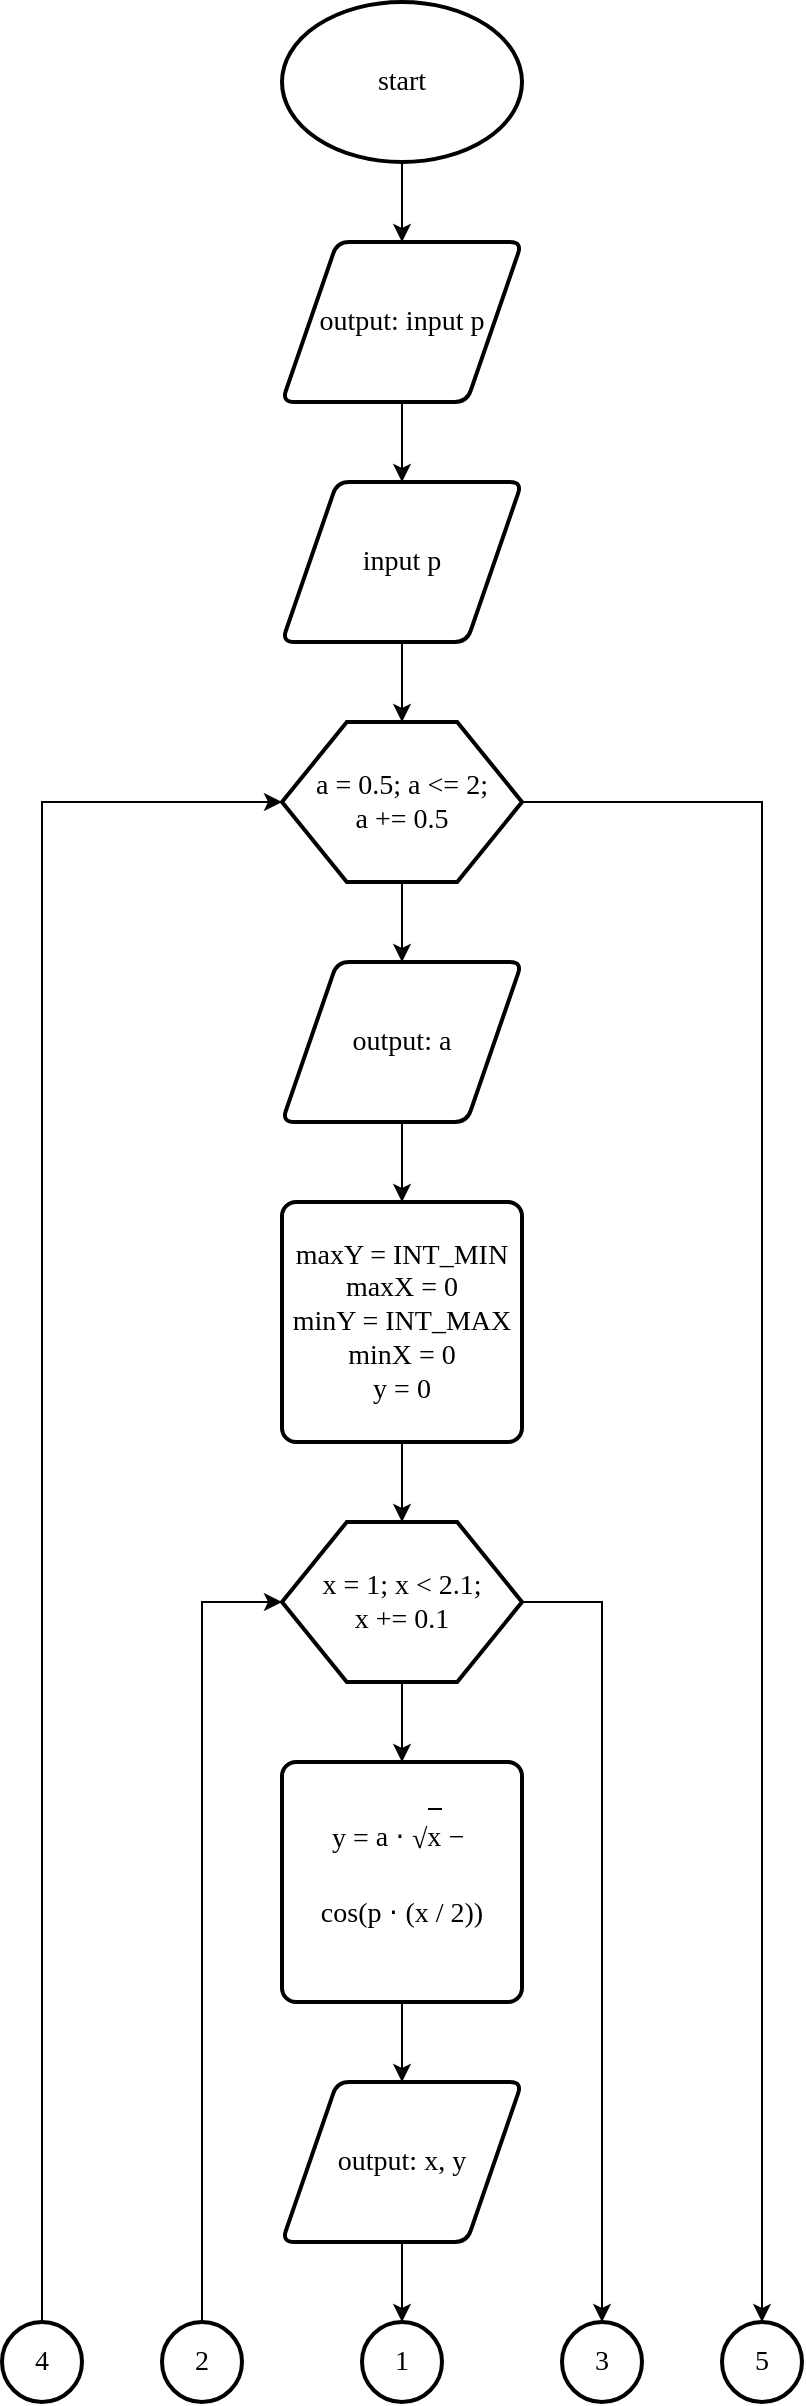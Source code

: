 <mxfile version="24.8.4">
  <diagram name="Страница — 1" id="BEPKJQajR-3JUncrY4jR">
    <mxGraphModel dx="1106" dy="611" grid="1" gridSize="10" guides="1" tooltips="1" connect="1" arrows="1" fold="1" page="1" pageScale="1" pageWidth="827" pageHeight="1169" math="0" shadow="0">
      <root>
        <mxCell id="0" />
        <mxCell id="1" parent="0" />
        <mxCell id="iONF7V64xu2yJBkilgLU-5" value="start" style="strokeWidth=2;html=1;shape=mxgraph.flowchart.start_1;whiteSpace=wrap;fontFamily=Times New Roman;fontColor=#000000;fontSize=14;labelBackgroundColor=none;" parent="1" vertex="1">
          <mxGeometry x="400" y="40" width="120" height="80" as="geometry" />
        </mxCell>
        <mxCell id="iONF7V64xu2yJBkilgLU-7" value="output: input p" style="shape=parallelogram;html=1;strokeWidth=2;perimeter=parallelogramPerimeter;whiteSpace=wrap;rounded=1;arcSize=12;size=0.23;fontFamily=Times New Roman;fontColor=#000000;fontSize=14;labelBackgroundColor=none;" parent="1" vertex="1">
          <mxGeometry x="400" y="160" width="120" height="80" as="geometry" />
        </mxCell>
        <mxCell id="iONF7V64xu2yJBkilgLU-8" value="" style="verticalLabelPosition=bottom;verticalAlign=top;html=1;shape=hexagon;perimeter=hexagonPerimeter2;arcSize=6;size=0.27;strokeWidth=2;fontFamily=Times New Roman;fontColor=#000000;fontSize=14;labelBackgroundColor=none;" parent="1" vertex="1">
          <mxGeometry x="400" y="400" width="120" height="80" as="geometry" />
        </mxCell>
        <mxCell id="iONF7V64xu2yJBkilgLU-9" value="output: a" style="shape=parallelogram;html=1;strokeWidth=2;perimeter=parallelogramPerimeter;whiteSpace=wrap;rounded=1;arcSize=12;size=0.23;fontFamily=Times New Roman;fontColor=#000000;fontSize=14;labelBackgroundColor=none;" parent="1" vertex="1">
          <mxGeometry x="400" y="520" width="120" height="80" as="geometry" />
        </mxCell>
        <mxCell id="iONF7V64xu2yJBkilgLU-10" value="input p" style="shape=parallelogram;html=1;strokeWidth=2;perimeter=parallelogramPerimeter;whiteSpace=wrap;rounded=1;arcSize=12;size=0.23;fontFamily=Times New Roman;fontColor=#000000;fontSize=14;labelBackgroundColor=none;" parent="1" vertex="1">
          <mxGeometry x="400" y="280" width="120" height="80" as="geometry" />
        </mxCell>
        <mxCell id="iONF7V64xu2yJBkilgLU-11" value="&lt;span style=&quot;font-size: 14px; text-align: start; white-space-collapse: preserve;&quot;&gt;maxY = INT_MIN&lt;/span&gt;&lt;div style=&quot;font-size: 14px;&quot;&gt;&lt;span style=&quot;font-size: 14px; text-align: start; white-space-collapse: preserve;&quot;&gt;maxX = &lt;/span&gt;&lt;span style=&quot;box-sizing: border-box; font-size: 14px; text-align: start; white-space-collapse: preserve;&quot; class=&quot;hljs-number&quot;&gt;0&lt;/span&gt;&lt;span style=&quot;font-size: 14px; text-align: start; white-space-collapse: preserve;&quot;&gt;&lt;br style=&quot;font-size: 14px;&quot;&gt;&lt;/span&gt;&lt;/div&gt;&lt;div style=&quot;font-size: 14px;&quot;&gt;&lt;span style=&quot;box-sizing: border-box; font-size: 14px; text-align: start; white-space-collapse: preserve;&quot; class=&quot;hljs-number&quot;&gt;minY = INT_MAX&lt;br style=&quot;font-size: 14px;&quot;&gt;&lt;/span&gt;&lt;/div&gt;&lt;div style=&quot;font-size: 14px;&quot;&gt;&lt;span style=&quot;box-sizing: border-box; font-size: 14px; text-align: start; white-space-collapse: preserve;&quot; class=&quot;hljs-number&quot;&gt;minX = &lt;span style=&quot;box-sizing: border-box; font-size: 14px;&quot; class=&quot;hljs-number&quot;&gt;0&lt;/span&gt;&lt;br style=&quot;font-size: 14px;&quot;&gt;&lt;/span&gt;&lt;/div&gt;&lt;div style=&quot;font-size: 14px;&quot;&gt;&lt;span style=&quot;box-sizing: border-box; font-size: 14px; text-align: start; white-space-collapse: preserve;&quot; class=&quot;hljs-number&quot;&gt;&lt;span style=&quot;box-sizing: border-box; font-size: 14px;&quot; class=&quot;hljs-number&quot;&gt;y = &lt;span style=&quot;box-sizing: border-box; font-size: 14px;&quot; class=&quot;hljs-number&quot;&gt;0&lt;/span&gt;&lt;br style=&quot;font-size: 14px;&quot;&gt;&lt;/span&gt;&lt;/span&gt;&lt;/div&gt;" style="rounded=1;whiteSpace=wrap;html=1;absoluteArcSize=1;arcSize=14;strokeWidth=2;fontFamily=Times New Roman;fontColor=#000000;fontSize=14;labelBackgroundColor=none;" parent="1" vertex="1">
          <mxGeometry x="400" y="640" width="120" height="120" as="geometry" />
        </mxCell>
        <mxCell id="iONF7V64xu2yJBkilgLU-12" value="" style="verticalLabelPosition=bottom;verticalAlign=top;html=1;shape=hexagon;perimeter=hexagonPerimeter2;arcSize=6;size=0.27;strokeWidth=2;fontFamily=Times New Roman;fontColor=#000000;fontSize=14;labelBackgroundColor=none;" parent="1" vertex="1">
          <mxGeometry x="400" y="800" width="120" height="80" as="geometry" />
        </mxCell>
        <mxCell id="iONF7V64xu2yJBkilgLU-13" value="y =&amp;nbsp;&lt;span style=&quot;margin: 0px; padding: 0px; border: 0px; display: inline-block; text-align: left; font-size: 14px; text-wrap: nowrap; box-sizing: content-box !important;&quot; class=&quot;mjx-mi&quot; id=&quot;MJXc-Node-1282&quot;&gt;&lt;span style=&quot;margin: 0px; padding: 0.24em 0px 0.3em; border: 0px; display: block; white-space-collapse: preserve; font-size: 14px; box-sizing: content-box !important;&quot; class=&quot;mjx-char MJXc-TeX-math-I&quot;&gt;a&lt;/span&gt;&lt;/span&gt;&lt;span style=&quot;margin: 0px; padding: 0px 0.267em; border: 0px; display: inline-block; text-align: left; font-size: 14px; text-wrap: nowrap; box-sizing: content-box !important;&quot; class=&quot;mjx-mo&quot; id=&quot;MJXc-Node-1283&quot;&gt;&lt;span style=&quot;margin: 0px; padding: 0.003em 0px 0.3em; border: 0px; display: block; white-space-collapse: preserve; font-size: 14px; box-sizing: content-box !important;&quot; class=&quot;mjx-char MJXc-TeX-main-R&quot;&gt;⋅&lt;/span&gt;&lt;/span&gt;&lt;span style=&quot;margin: 0px; padding: 0px; border: 0px; display: inline-block; text-align: left; font-size: 14px; text-wrap: nowrap; box-sizing: content-box !important;&quot; class=&quot;mjx-msqrt&quot; id=&quot;MJXc-Node-1284&quot;&gt;&lt;span style=&quot;margin: 0px; padding: 0.045em 0px 0px; border: 0px; display: inline-block; font-size: 14px; box-sizing: content-box !important;&quot; class=&quot;mjx-box&quot;&gt;&lt;span style=&quot;margin: 0px; padding: 0px; border: 0px; display: inline-block; vertical-align: top; font-size: 14px; box-sizing: content-box !important;&quot; class=&quot;mjx-surd&quot;&gt;&lt;span style=&quot;margin: 0px; padding: 0.537em 0px; border: 0px; display: block; white-space-collapse: preserve; font-size: 14px; box-sizing: content-box !important;&quot; class=&quot;mjx-char MJXc-TeX-main-R&quot;&gt;√&lt;/span&gt;&lt;/span&gt;&lt;span style=&quot;margin: 0px; padding: 0.188em 0px 0px; border-width: 1.3px 0px 0px; border-top-style: solid; border-right-style: initial; border-bottom-style: initial; border-left-style: initial; border-color: initial; border-image: initial; display: inline-block; font-size: 14px; box-sizing: content-box !important;&quot; class=&quot;mjx-box&quot;&gt;&lt;span style=&quot;margin: 0px; padding: 0px; border: 0px; display: inline-block; font-size: 14px; box-sizing: content-box !important;&quot; class=&quot;mjx-mrow&quot; id=&quot;MJXc-Node-1285&quot;&gt;&lt;span style=&quot;margin: 0px; padding: 0px; border: 0px; display: inline-block; font-size: 14px; box-sizing: content-box !important;&quot; class=&quot;mjx-mrow&quot; id=&quot;MJXc-Node-1286&quot;&gt;&lt;span style=&quot;margin: 0px; padding: 0px; border: 0px; display: inline-block; font-size: 14px; box-sizing: content-box !important;&quot; class=&quot;mjx-mi&quot; id=&quot;MJXc-Node-1287&quot;&gt;&lt;span style=&quot;margin: 0px; padding: 0.24em 0px 0.3em; border: 0px; display: block; white-space-collapse: preserve; font-size: 14px; box-sizing: content-box !important;&quot; class=&quot;mjx-char MJXc-TeX-math-I&quot;&gt;x&lt;/span&gt;&lt;/span&gt;&lt;/span&gt;&lt;/span&gt;&lt;/span&gt;&lt;/span&gt;&lt;/span&gt;&lt;span style=&quot;margin: 0px; padding: 0px 0.267em; border: 0px; display: inline-block; text-align: left; font-size: 14px; text-wrap: nowrap; box-sizing: content-box !important;&quot; class=&quot;mjx-mo&quot; id=&quot;MJXc-Node-1288&quot;&gt;&lt;span style=&quot;margin: 0px; padding: 0.3em 0px 0.418em; border: 0px; display: block; white-space-collapse: preserve; font-size: 14px; box-sizing: content-box !important;&quot; class=&quot;mjx-char MJXc-TeX-main-R&quot;&gt;−&lt;/span&gt;&lt;/span&gt;&lt;span style=&quot;margin: 0px; padding: 0px; border: 0px; display: inline-block; text-align: left; font-size: 14px; text-wrap: nowrap; box-sizing: content-box !important;&quot; class=&quot;mjx-mrow&quot; id=&quot;MJXc-Node-1289&quot;&gt;&lt;span style=&quot;margin: 0px; padding: 0px; border: 0px; display: inline-block; font-size: 14px; box-sizing: content-box !important;&quot; class=&quot;mjx-mi&quot; id=&quot;MJXc-Node-1290&quot;&gt;&lt;span style=&quot;margin: 0px; padding: 0.181em 0px 0.359em; border: 0px; display: block; white-space-collapse: preserve; font-size: 14px; box-sizing: content-box !important;&quot; class=&quot;mjx-char MJXc-TeX-main-R&quot;&gt;cos&lt;/span&gt;&lt;/span&gt;&lt;span style=&quot;margin: 0px; padding: 0px; border: 0px; display: inline-block; font-size: 14px; box-sizing: content-box !important;&quot; class=&quot;mjx-mrow&quot; id=&quot;MJXc-Node-1291&quot;&gt;&lt;span style=&quot;margin: 0px; padding: 0px; border: 0px; display: inline-block; font-size: 14px; box-sizing: content-box !important;&quot; class=&quot;mjx-mo&quot; id=&quot;MJXc-Node-1292&quot;&gt;&lt;span style=&quot;margin: 0px; padding: 0.953em 0px; border: 0px; display: block; white-space-collapse: preserve; font-size: 14px; box-sizing: content-box !important;&quot; class=&quot;mjx-char MJXc-TeX-size2-R&quot;&gt;(&lt;/span&gt;&lt;/span&gt;&lt;span style=&quot;margin: 0px; padding: 0px; border: 0px; display: inline-block; font-size: 14px; box-sizing: content-box !important;&quot; class=&quot;mjx-mi&quot; id=&quot;MJXc-Node-1293&quot;&gt;&lt;span style=&quot;margin: 0px; padding: 0.24em 0px 0.478em; border: 0px; display: block; white-space-collapse: preserve; font-size: 14px; box-sizing: content-box !important;&quot; class=&quot;mjx-char MJXc-TeX-math-I&quot;&gt;p&lt;/span&gt;&lt;/span&gt;&lt;span style=&quot;margin: 0px; padding: 0px 0.267em; border: 0px; display: inline-block; font-size: 14px; box-sizing: content-box !important;&quot; class=&quot;mjx-mo&quot; id=&quot;MJXc-Node-1294&quot;&gt;&lt;span style=&quot;margin: 0px; padding: 0.003em 0px 0.3em; border: 0px; display: block; white-space-collapse: preserve; font-size: 14px; box-sizing: content-box !important;&quot; class=&quot;mjx-char MJXc-TeX-main-R&quot;&gt;⋅&lt;/span&gt;&lt;/span&gt;&lt;span style=&quot;margin: 0px; padding: 0px; border: 0px; display: inline-block; font-size: 14px; box-sizing: content-box !important;&quot; class=&quot;mjx-mrow&quot; id=&quot;MJXc-Node-1295&quot;&gt;&lt;span style=&quot;margin: 0px; padding: 0px; border: 0px; display: inline-block; font-size: 14px; box-sizing: content-box !important;&quot; class=&quot;mjx-mo&quot; id=&quot;MJXc-Node-1296&quot;&gt;&lt;span style=&quot;margin: 0px; padding: 0.953em 0px; border: 0px; display: block; white-space-collapse: preserve; font-size: 14px; box-sizing: content-box !important;&quot; class=&quot;mjx-char MJXc-TeX-size2-R&quot;&gt;(x / 2)&lt;span style=&quot;font-size: 14px;&quot;&gt;)&lt;/span&gt;&lt;/span&gt;&lt;/span&gt;&lt;/span&gt;&lt;/span&gt;&lt;/span&gt;" style="rounded=1;whiteSpace=wrap;html=1;absoluteArcSize=1;arcSize=14;strokeWidth=2;fontFamily=Times New Roman;fontColor=#000000;fontSize=14;labelBackgroundColor=none;" parent="1" vertex="1">
          <mxGeometry x="400" y="920" width="120" height="120" as="geometry" />
        </mxCell>
        <mxCell id="iONF7V64xu2yJBkilgLU-14" value="output: x, y" style="shape=parallelogram;html=1;strokeWidth=2;perimeter=parallelogramPerimeter;whiteSpace=wrap;rounded=1;arcSize=12;size=0.23;fontFamily=Times New Roman;fontColor=#000000;fontSize=14;labelBackgroundColor=none;" parent="1" vertex="1">
          <mxGeometry x="400" y="1080" width="120" height="80" as="geometry" />
        </mxCell>
        <mxCell id="iONF7V64xu2yJBkilgLU-21" value="" style="endArrow=classic;html=1;rounded=0;entryX=0.5;entryY=0;entryDx=0;entryDy=0;exitX=0.5;exitY=1;exitDx=0;exitDy=0;exitPerimeter=0;fontFamily=Times New Roman;fontColor=#000000;fontSize=14;labelBackgroundColor=none;" parent="1" source="iONF7V64xu2yJBkilgLU-5" target="iONF7V64xu2yJBkilgLU-7" edge="1">
          <mxGeometry width="50" height="50" relative="1" as="geometry">
            <mxPoint x="450" y="140" as="sourcePoint" />
            <mxPoint x="470" y="10" as="targetPoint" />
          </mxGeometry>
        </mxCell>
        <mxCell id="iONF7V64xu2yJBkilgLU-22" value="" style="endArrow=classic;html=1;rounded=0;exitX=0.5;exitY=1;exitDx=0;exitDy=0;entryX=0.5;entryY=0;entryDx=0;entryDy=0;fontFamily=Times New Roman;fontColor=#000000;fontSize=14;labelBackgroundColor=none;" parent="1" source="iONF7V64xu2yJBkilgLU-7" target="iONF7V64xu2yJBkilgLU-10" edge="1">
          <mxGeometry width="50" height="50" relative="1" as="geometry">
            <mxPoint x="470" y="130" as="sourcePoint" />
            <mxPoint x="470" y="210" as="targetPoint" />
          </mxGeometry>
        </mxCell>
        <mxCell id="iONF7V64xu2yJBkilgLU-23" value="" style="endArrow=classic;html=1;rounded=0;exitX=0.5;exitY=1;exitDx=0;exitDy=0;entryX=0.5;entryY=0;entryDx=0;entryDy=0;fontFamily=Times New Roman;fontColor=#000000;fontSize=14;labelBackgroundColor=none;" parent="1" source="iONF7V64xu2yJBkilgLU-10" target="iONF7V64xu2yJBkilgLU-8" edge="1">
          <mxGeometry width="50" height="50" relative="1" as="geometry">
            <mxPoint x="470" y="290" as="sourcePoint" />
            <mxPoint x="470" y="370" as="targetPoint" />
          </mxGeometry>
        </mxCell>
        <mxCell id="iONF7V64xu2yJBkilgLU-24" value="" style="endArrow=classic;html=1;rounded=0;exitX=0.5;exitY=1;exitDx=0;exitDy=0;entryX=0.5;entryY=0;entryDx=0;entryDy=0;fontFamily=Times New Roman;fontColor=#000000;fontSize=14;labelBackgroundColor=none;" parent="1" source="iONF7V64xu2yJBkilgLU-8" target="iONF7V64xu2yJBkilgLU-9" edge="1">
          <mxGeometry width="50" height="50" relative="1" as="geometry">
            <mxPoint x="470" y="450" as="sourcePoint" />
            <mxPoint x="470" y="530" as="targetPoint" />
          </mxGeometry>
        </mxCell>
        <mxCell id="iONF7V64xu2yJBkilgLU-25" value="" style="endArrow=classic;html=1;rounded=0;exitX=0.5;exitY=1;exitDx=0;exitDy=0;entryX=0.5;entryY=0;entryDx=0;entryDy=0;fontFamily=Times New Roman;fontColor=#000000;fontSize=14;labelBackgroundColor=none;" parent="1" source="iONF7V64xu2yJBkilgLU-9" target="iONF7V64xu2yJBkilgLU-11" edge="1">
          <mxGeometry width="50" height="50" relative="1" as="geometry">
            <mxPoint x="470" y="610" as="sourcePoint" />
            <mxPoint x="470" y="690" as="targetPoint" />
          </mxGeometry>
        </mxCell>
        <mxCell id="iONF7V64xu2yJBkilgLU-26" value="" style="endArrow=classic;html=1;rounded=0;exitX=0.5;exitY=1;exitDx=0;exitDy=0;entryX=0.5;entryY=0;entryDx=0;entryDy=0;fontFamily=Times New Roman;fontColor=#000000;fontSize=14;labelBackgroundColor=none;" parent="1" source="iONF7V64xu2yJBkilgLU-11" target="iONF7V64xu2yJBkilgLU-12" edge="1">
          <mxGeometry width="50" height="50" relative="1" as="geometry">
            <mxPoint x="470" y="770" as="sourcePoint" />
            <mxPoint x="470" y="850" as="targetPoint" />
          </mxGeometry>
        </mxCell>
        <mxCell id="iONF7V64xu2yJBkilgLU-27" value="" style="endArrow=classic;html=1;rounded=0;exitX=0.5;exitY=1;exitDx=0;exitDy=0;entryX=0.5;entryY=0;entryDx=0;entryDy=0;fontFamily=Times New Roman;fontColor=#000000;fontSize=14;labelBackgroundColor=none;" parent="1" source="iONF7V64xu2yJBkilgLU-12" target="iONF7V64xu2yJBkilgLU-13" edge="1">
          <mxGeometry width="50" height="50" relative="1" as="geometry">
            <mxPoint x="470" y="970" as="sourcePoint" />
            <mxPoint x="470" y="1050" as="targetPoint" />
          </mxGeometry>
        </mxCell>
        <mxCell id="iONF7V64xu2yJBkilgLU-28" value="" style="endArrow=classic;html=1;rounded=0;exitX=0.5;exitY=1;exitDx=0;exitDy=0;entryX=0.5;entryY=0;entryDx=0;entryDy=0;fontFamily=Times New Roman;fontColor=#000000;fontSize=14;labelBackgroundColor=none;" parent="1" source="iONF7V64xu2yJBkilgLU-13" target="iONF7V64xu2yJBkilgLU-14" edge="1">
          <mxGeometry width="50" height="50" relative="1" as="geometry">
            <mxPoint x="470" y="1130" as="sourcePoint" />
            <mxPoint x="470" y="1210" as="targetPoint" />
          </mxGeometry>
        </mxCell>
        <mxCell id="iONF7V64xu2yJBkilgLU-29" value="" style="endArrow=classic;html=1;rounded=0;exitX=0.5;exitY=1;exitDx=0;exitDy=0;entryX=0.5;entryY=0;entryDx=0;entryDy=0;entryPerimeter=0;fontFamily=Times New Roman;fontColor=#000000;fontSize=14;labelBackgroundColor=none;" parent="1" source="iONF7V64xu2yJBkilgLU-14" target="LA8h9FccrS2nQRs0CaJ8-11" edge="1">
          <mxGeometry width="50" height="50" relative="1" as="geometry">
            <mxPoint x="470" y="1330" as="sourcePoint" />
            <mxPoint x="460" y="1200" as="targetPoint" />
          </mxGeometry>
        </mxCell>
        <mxCell id="D1tc8iS5wYWWFTxX_aba-2" value="&lt;span style=&quot;font-size: 14px; text-align: start; white-space-collapse: preserve;&quot;&gt;x = 1&lt;/span&gt;&lt;span style=&quot;font-size: 14px; text-align: start; white-space-collapse: preserve;&quot;&gt;; x &amp;lt; &lt;/span&gt;&lt;span class=&quot;hljs-number&quot; style=&quot;box-sizing: border-box; font-size: 14px; text-align: start; white-space-collapse: preserve;&quot;&gt;2.1&lt;/span&gt;&lt;span style=&quot;font-size: 14px; text-align: start; white-space-collapse: preserve;&quot;&gt;;&lt;/span&gt;&lt;div style=&quot;font-size: 14px;&quot;&gt;&lt;span style=&quot;font-size: 14px; text-align: start; white-space-collapse: preserve;&quot;&gt;x += &lt;/span&gt;&lt;span class=&quot;hljs-number&quot; style=&quot;box-sizing: border-box; font-size: 14px; text-align: start; white-space-collapse: preserve;&quot;&gt;0.1&lt;/span&gt;&lt;/div&gt;" style="text;html=1;align=center;verticalAlign=middle;whiteSpace=wrap;rounded=0;fontSize=14;fontFamily=Times New Roman;fontColor=#000000;labelBackgroundColor=none;" parent="1" vertex="1">
          <mxGeometry x="400" y="800" width="120" height="80" as="geometry" />
        </mxCell>
        <mxCell id="D1tc8iS5wYWWFTxX_aba-1" value="&lt;span style=&quot;font-size: 14px; text-align: start; white-space-collapse: preserve;&quot;&gt;a = &lt;/span&gt;&lt;span class=&quot;hljs-number&quot; style=&quot;box-sizing: border-box; font-size: 14px; text-align: start; white-space-collapse: preserve;&quot;&gt;0.5&lt;/span&gt;&lt;span style=&quot;font-size: 14px; text-align: start; white-space-collapse: preserve;&quot;&gt;; a &amp;lt;= &lt;/span&gt;&lt;span class=&quot;hljs-number&quot; style=&quot;box-sizing: border-box; font-size: 14px; text-align: start; white-space-collapse: preserve;&quot;&gt;2&lt;/span&gt;&lt;span style=&quot;font-size: 14px; text-align: start; white-space-collapse: preserve;&quot;&gt;;&lt;/span&gt;&lt;div style=&quot;font-size: 14px;&quot;&gt;&lt;span style=&quot;font-size: 14px; text-align: start; white-space-collapse: preserve;&quot;&gt;a += &lt;/span&gt;&lt;span class=&quot;hljs-number&quot; style=&quot;box-sizing: border-box; font-size: 14px; text-align: start; white-space-collapse: preserve;&quot;&gt;0.5&lt;/span&gt;&lt;/div&gt;" style="text;html=1;align=center;verticalAlign=middle;whiteSpace=wrap;rounded=0;fontSize=14;fontFamily=Times New Roman;fontColor=#000000;labelBackgroundColor=none;" parent="1" vertex="1">
          <mxGeometry x="400" y="400" width="120" height="80" as="geometry" />
        </mxCell>
        <mxCell id="LA8h9FccrS2nQRs0CaJ8-11" value="" style="strokeWidth=2;html=1;shape=mxgraph.flowchart.start_2;whiteSpace=wrap;" parent="1" vertex="1">
          <mxGeometry x="440" y="1200" width="40" height="40" as="geometry" />
        </mxCell>
        <mxCell id="LA8h9FccrS2nQRs0CaJ8-13" value="" style="strokeWidth=2;html=1;shape=mxgraph.flowchart.start_2;whiteSpace=wrap;" parent="1" vertex="1">
          <mxGeometry x="540" y="1200" width="40" height="40" as="geometry" />
        </mxCell>
        <mxCell id="LA8h9FccrS2nQRs0CaJ8-14" value="" style="strokeWidth=2;html=1;shape=mxgraph.flowchart.start_2;whiteSpace=wrap;" parent="1" vertex="1">
          <mxGeometry x="340" y="1200" width="40" height="40" as="geometry" />
        </mxCell>
        <mxCell id="LA8h9FccrS2nQRs0CaJ8-15" value="" style="endArrow=classic;html=1;rounded=0;exitX=0.5;exitY=0;exitDx=0;exitDy=0;exitPerimeter=0;entryX=0;entryY=0.5;entryDx=0;entryDy=0;" parent="1" source="LA8h9FccrS2nQRs0CaJ8-14" target="iONF7V64xu2yJBkilgLU-12" edge="1">
          <mxGeometry width="50" height="50" relative="1" as="geometry">
            <mxPoint x="910" y="1170" as="sourcePoint" />
            <mxPoint x="360" y="840" as="targetPoint" />
            <Array as="points">
              <mxPoint x="360" y="840" />
            </Array>
          </mxGeometry>
        </mxCell>
        <mxCell id="LA8h9FccrS2nQRs0CaJ8-16" value="" style="endArrow=classic;html=1;rounded=0;exitX=1;exitY=0.5;exitDx=0;exitDy=0;entryX=0.5;entryY=0;entryDx=0;entryDy=0;entryPerimeter=0;" parent="1" source="iONF7V64xu2yJBkilgLU-12" target="LA8h9FccrS2nQRs0CaJ8-13" edge="1">
          <mxGeometry width="50" height="50" relative="1" as="geometry">
            <mxPoint x="910" y="1170" as="sourcePoint" />
            <mxPoint x="960" y="1120" as="targetPoint" />
            <Array as="points">
              <mxPoint x="560" y="840" />
            </Array>
          </mxGeometry>
        </mxCell>
        <mxCell id="LA8h9FccrS2nQRs0CaJ8-17" value="" style="strokeWidth=2;html=1;shape=mxgraph.flowchart.start_2;whiteSpace=wrap;" parent="1" vertex="1">
          <mxGeometry x="260" y="1200" width="40" height="40" as="geometry" />
        </mxCell>
        <mxCell id="LA8h9FccrS2nQRs0CaJ8-18" value="" style="strokeWidth=2;html=1;shape=mxgraph.flowchart.start_2;whiteSpace=wrap;" parent="1" vertex="1">
          <mxGeometry x="620" y="1200" width="40" height="40" as="geometry" />
        </mxCell>
        <mxCell id="LA8h9FccrS2nQRs0CaJ8-19" value="" style="endArrow=classic;html=1;rounded=0;exitX=1;exitY=0.5;exitDx=0;exitDy=0;entryX=0.5;entryY=0;entryDx=0;entryDy=0;entryPerimeter=0;" parent="1" source="iONF7V64xu2yJBkilgLU-8" target="LA8h9FccrS2nQRs0CaJ8-18" edge="1">
          <mxGeometry width="50" height="50" relative="1" as="geometry">
            <mxPoint x="850" y="1220" as="sourcePoint" />
            <mxPoint x="900" y="1170" as="targetPoint" />
            <Array as="points">
              <mxPoint x="640" y="440" />
            </Array>
          </mxGeometry>
        </mxCell>
        <mxCell id="LA8h9FccrS2nQRs0CaJ8-21" value="" style="endArrow=classic;html=1;rounded=0;exitX=0.5;exitY=0;exitDx=0;exitDy=0;exitPerimeter=0;entryX=0;entryY=0.5;entryDx=0;entryDy=0;" parent="1" source="LA8h9FccrS2nQRs0CaJ8-17" target="iONF7V64xu2yJBkilgLU-8" edge="1">
          <mxGeometry width="50" height="50" relative="1" as="geometry">
            <mxPoint x="230" y="1170" as="sourcePoint" />
            <mxPoint x="900" y="760" as="targetPoint" />
            <Array as="points">
              <mxPoint x="280" y="440" />
            </Array>
          </mxGeometry>
        </mxCell>
        <mxCell id="LA8h9FccrS2nQRs0CaJ8-37" value="&lt;div style=&quot;text-align: start;&quot;&gt;&lt;span style=&quot;background-color: initial; white-space-collapse: preserve;&quot;&gt;1&lt;/span&gt;&lt;/div&gt;" style="text;html=1;align=center;verticalAlign=middle;whiteSpace=wrap;rounded=0;fontSize=14;fontFamily=Times New Roman;fontColor=#000000;labelBackgroundColor=none;" parent="1" vertex="1">
          <mxGeometry x="440" y="1200" width="40" height="40" as="geometry" />
        </mxCell>
        <mxCell id="LA8h9FccrS2nQRs0CaJ8-38" value="&lt;div style=&quot;text-align: start;&quot;&gt;&lt;span style=&quot;background-color: initial; white-space-collapse: preserve;&quot;&gt;3&lt;/span&gt;&lt;/div&gt;" style="text;html=1;align=center;verticalAlign=middle;whiteSpace=wrap;rounded=0;fontSize=14;fontFamily=Times New Roman;fontColor=#000000;labelBackgroundColor=none;" parent="1" vertex="1">
          <mxGeometry x="540" y="1200" width="40" height="40" as="geometry" />
        </mxCell>
        <mxCell id="LA8h9FccrS2nQRs0CaJ8-39" value="&lt;div style=&quot;text-align: start;&quot;&gt;&lt;span style=&quot;background-color: initial; white-space-collapse: preserve;&quot;&gt;5&lt;/span&gt;&lt;/div&gt;" style="text;html=1;align=center;verticalAlign=middle;whiteSpace=wrap;rounded=0;fontSize=14;fontFamily=Times New Roman;fontColor=#000000;labelBackgroundColor=none;" parent="1" vertex="1">
          <mxGeometry x="620" y="1200" width="40" height="40" as="geometry" />
        </mxCell>
        <mxCell id="LA8h9FccrS2nQRs0CaJ8-40" value="&lt;div style=&quot;text-align: start;&quot;&gt;&lt;span style=&quot;background-color: initial; white-space-collapse: preserve;&quot;&gt;2&lt;/span&gt;&lt;/div&gt;" style="text;html=1;align=center;verticalAlign=middle;whiteSpace=wrap;rounded=0;fontSize=14;fontFamily=Times New Roman;fontColor=#000000;labelBackgroundColor=none;" parent="1" vertex="1">
          <mxGeometry x="340" y="1200" width="40" height="40" as="geometry" />
        </mxCell>
        <mxCell id="LA8h9FccrS2nQRs0CaJ8-41" value="&lt;div style=&quot;text-align: start;&quot;&gt;&lt;span style=&quot;background-color: initial; white-space-collapse: preserve;&quot;&gt;4&lt;/span&gt;&lt;/div&gt;" style="text;html=1;align=center;verticalAlign=middle;whiteSpace=wrap;rounded=0;fontSize=14;fontFamily=Times New Roman;fontColor=#000000;labelBackgroundColor=none;" parent="1" vertex="1">
          <mxGeometry x="260" y="1200" width="40" height="40" as="geometry" />
        </mxCell>
      </root>
    </mxGraphModel>
  </diagram>
</mxfile>
